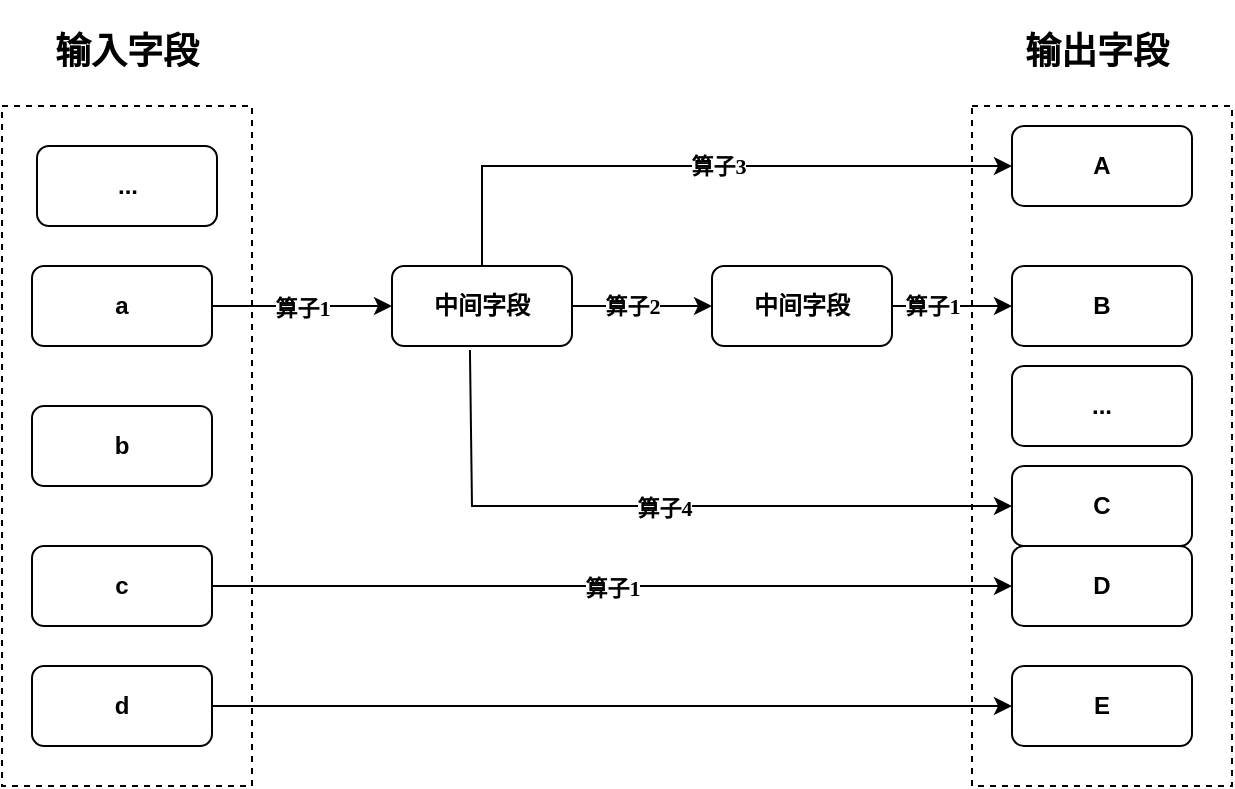 <mxfile version="16.6.4" type="github">
  <diagram id="t5013ClFBceo3AWYJ7qr" name="第 1 页">
    <mxGraphModel dx="845" dy="595" grid="1" gridSize="10" guides="1" tooltips="1" connect="1" arrows="1" fold="1" page="1" pageScale="1" pageWidth="827" pageHeight="1169" math="0" shadow="0">
      <root>
        <mxCell id="0" />
        <mxCell id="1" parent="0" />
        <mxCell id="a7ovbASMTijBWr023Lwf-147" value="" style="rounded=0;whiteSpace=wrap;html=1;fontFamily=Times New Roman;dashed=1;" vertex="1" parent="1">
          <mxGeometry x="540" y="90" width="130" height="340" as="geometry" />
        </mxCell>
        <mxCell id="a7ovbASMTijBWr023Lwf-71" value="" style="rounded=0;whiteSpace=wrap;html=1;fontFamily=Times New Roman;dashed=1;" vertex="1" parent="1">
          <mxGeometry x="55" y="90" width="125" height="340" as="geometry" />
        </mxCell>
        <mxCell id="a7ovbASMTijBWr023Lwf-34" value="&lt;h4&gt;a&lt;/h4&gt;" style="rounded=1;whiteSpace=wrap;html=1;" vertex="1" parent="1">
          <mxGeometry x="70" y="170" width="90" height="40" as="geometry" />
        </mxCell>
        <mxCell id="a7ovbASMTijBWr023Lwf-38" value="&lt;h4&gt;中间字段&lt;/h4&gt;" style="rounded=1;whiteSpace=wrap;html=1;" vertex="1" parent="1">
          <mxGeometry x="250" y="170" width="90" height="40" as="geometry" />
        </mxCell>
        <mxCell id="a7ovbASMTijBWr023Lwf-54" value="&lt;h4&gt;B&lt;/h4&gt;" style="rounded=1;whiteSpace=wrap;html=1;" vertex="1" parent="1">
          <mxGeometry x="560" y="170" width="90" height="40" as="geometry" />
        </mxCell>
        <mxCell id="a7ovbASMTijBWr023Lwf-60" value="&lt;h4&gt;b&lt;/h4&gt;" style="rounded=1;whiteSpace=wrap;html=1;" vertex="1" parent="1">
          <mxGeometry x="70" y="240" width="90" height="40" as="geometry" />
        </mxCell>
        <mxCell id="a7ovbASMTijBWr023Lwf-61" value="&lt;h4&gt;D&lt;/h4&gt;" style="rounded=1;whiteSpace=wrap;html=1;" vertex="1" parent="1">
          <mxGeometry x="560" y="310" width="90" height="40" as="geometry" />
        </mxCell>
        <mxCell id="a7ovbASMTijBWr023Lwf-64" value="&lt;h4&gt;中间字段&lt;/h4&gt;" style="rounded=1;whiteSpace=wrap;html=1;" vertex="1" parent="1">
          <mxGeometry x="410" y="170" width="90" height="40" as="geometry" />
        </mxCell>
        <mxCell id="a7ovbASMTijBWr023Lwf-67" value="&lt;h4&gt;A&lt;/h4&gt;" style="rounded=1;whiteSpace=wrap;html=1;" vertex="1" parent="1">
          <mxGeometry x="560" y="100" width="90" height="40" as="geometry" />
        </mxCell>
        <mxCell id="a7ovbASMTijBWr023Lwf-69" value="&lt;h4&gt;C&lt;/h4&gt;" style="rounded=1;whiteSpace=wrap;html=1;" vertex="1" parent="1">
          <mxGeometry x="560" y="270" width="90" height="40" as="geometry" />
        </mxCell>
        <mxCell id="a7ovbASMTijBWr023Lwf-72" value="&lt;h4&gt;c&lt;/h4&gt;" style="rounded=1;whiteSpace=wrap;html=1;" vertex="1" parent="1">
          <mxGeometry x="70" y="310" width="90" height="40" as="geometry" />
        </mxCell>
        <mxCell id="a7ovbASMTijBWr023Lwf-73" value="&lt;h2&gt;输入字段&lt;/h2&gt;" style="text;html=1;strokeColor=none;fillColor=none;align=center;verticalAlign=middle;whiteSpace=wrap;rounded=0;fontFamily=Times New Roman;" vertex="1" parent="1">
          <mxGeometry x="75" y="50" width="85" height="25" as="geometry" />
        </mxCell>
        <mxCell id="a7ovbASMTijBWr023Lwf-75" value="&lt;h2&gt;输出字段&lt;/h2&gt;" style="text;html=1;strokeColor=none;fillColor=none;align=center;verticalAlign=middle;whiteSpace=wrap;rounded=0;fontFamily=Times New Roman;" vertex="1" parent="1">
          <mxGeometry x="560" y="50" width="85" height="25" as="geometry" />
        </mxCell>
        <mxCell id="a7ovbASMTijBWr023Lwf-79" value="&lt;h4&gt;E&lt;/h4&gt;" style="rounded=1;whiteSpace=wrap;html=1;" vertex="1" parent="1">
          <mxGeometry x="560" y="370" width="90" height="40" as="geometry" />
        </mxCell>
        <mxCell id="a7ovbASMTijBWr023Lwf-139" style="edgeStyle=orthogonalEdgeStyle;rounded=0;orthogonalLoop=1;jettySize=auto;html=1;exitX=1;exitY=0.5;exitDx=0;exitDy=0;fontFamily=Times New Roman;" edge="1" parent="1" source="a7ovbASMTijBWr023Lwf-80" target="a7ovbASMTijBWr023Lwf-79">
          <mxGeometry relative="1" as="geometry" />
        </mxCell>
        <mxCell id="a7ovbASMTijBWr023Lwf-80" value="&lt;h4&gt;d&lt;/h4&gt;" style="rounded=1;whiteSpace=wrap;html=1;" vertex="1" parent="1">
          <mxGeometry x="70" y="370" width="90" height="40" as="geometry" />
        </mxCell>
        <mxCell id="a7ovbASMTijBWr023Lwf-92" value="" style="endArrow=classic;html=1;rounded=0;fontFamily=Times New Roman;" edge="1" parent="1" source="a7ovbASMTijBWr023Lwf-34" target="a7ovbASMTijBWr023Lwf-38">
          <mxGeometry relative="1" as="geometry">
            <mxPoint x="160" y="190" as="sourcePoint" />
            <mxPoint x="260" y="190" as="targetPoint" />
          </mxGeometry>
        </mxCell>
        <mxCell id="a7ovbASMTijBWr023Lwf-93" value="算子1" style="edgeLabel;resizable=0;html=1;align=center;verticalAlign=middle;fontFamily=Times New Roman;fontStyle=1" connectable="0" vertex="1" parent="a7ovbASMTijBWr023Lwf-92">
          <mxGeometry relative="1" as="geometry">
            <mxPoint y="1" as="offset" />
          </mxGeometry>
        </mxCell>
        <mxCell id="a7ovbASMTijBWr023Lwf-94" value="" style="endArrow=classic;html=1;rounded=0;fontFamily=Times New Roman;exitX=0.433;exitY=1.05;exitDx=0;exitDy=0;entryX=0;entryY=0.5;entryDx=0;entryDy=0;exitPerimeter=0;" edge="1" parent="1" source="a7ovbASMTijBWr023Lwf-38" target="a7ovbASMTijBWr023Lwf-69">
          <mxGeometry relative="1" as="geometry">
            <mxPoint x="265" y="279" as="sourcePoint" />
            <mxPoint x="365" y="279" as="targetPoint" />
            <Array as="points">
              <mxPoint x="290" y="290" />
            </Array>
          </mxGeometry>
        </mxCell>
        <mxCell id="a7ovbASMTijBWr023Lwf-95" value="算子4" style="edgeLabel;resizable=0;html=1;align=center;verticalAlign=middle;fontFamily=Times New Roman;fontStyle=1" connectable="0" vertex="1" parent="a7ovbASMTijBWr023Lwf-94">
          <mxGeometry relative="1" as="geometry">
            <mxPoint y="1" as="offset" />
          </mxGeometry>
        </mxCell>
        <mxCell id="a7ovbASMTijBWr023Lwf-130" value="" style="endArrow=classic;html=1;rounded=0;fontFamily=Times New Roman;exitX=1;exitY=0.5;exitDx=0;exitDy=0;" edge="1" parent="1" source="a7ovbASMTijBWr023Lwf-38" target="a7ovbASMTijBWr023Lwf-64">
          <mxGeometry relative="1" as="geometry">
            <mxPoint x="340" y="189.5" as="sourcePoint" />
            <mxPoint x="440" y="189.5" as="targetPoint" />
          </mxGeometry>
        </mxCell>
        <mxCell id="a7ovbASMTijBWr023Lwf-131" value="算子2" style="edgeLabel;resizable=0;html=1;align=center;verticalAlign=middle;fontFamily=Times New Roman;dashed=1;fontStyle=1" connectable="0" vertex="1" parent="a7ovbASMTijBWr023Lwf-130">
          <mxGeometry relative="1" as="geometry">
            <mxPoint x="-5" as="offset" />
          </mxGeometry>
        </mxCell>
        <mxCell id="a7ovbASMTijBWr023Lwf-136" value="" style="endArrow=classic;html=1;rounded=0;fontFamily=Times New Roman;exitX=0.5;exitY=0;exitDx=0;exitDy=0;entryX=0;entryY=0.5;entryDx=0;entryDy=0;" edge="1" parent="1" source="a7ovbASMTijBWr023Lwf-38" target="a7ovbASMTijBWr023Lwf-67">
          <mxGeometry relative="1" as="geometry">
            <mxPoint x="330" y="60" as="sourcePoint" />
            <mxPoint x="430" y="60" as="targetPoint" />
            <Array as="points">
              <mxPoint x="295" y="120" />
            </Array>
          </mxGeometry>
        </mxCell>
        <mxCell id="a7ovbASMTijBWr023Lwf-137" value="算子3" style="edgeLabel;resizable=0;html=1;align=center;verticalAlign=middle;fontFamily=Times New Roman;dashed=1;fontStyle=1" connectable="0" vertex="1" parent="a7ovbASMTijBWr023Lwf-136">
          <mxGeometry relative="1" as="geometry">
            <mxPoint x="10" as="offset" />
          </mxGeometry>
        </mxCell>
        <mxCell id="a7ovbASMTijBWr023Lwf-141" value="" style="endArrow=classic;html=1;rounded=0;fontFamily=Times New Roman;entryX=0;entryY=0.5;entryDx=0;entryDy=0;exitX=1;exitY=0.5;exitDx=0;exitDy=0;" edge="1" parent="1" source="a7ovbASMTijBWr023Lwf-72" target="a7ovbASMTijBWr023Lwf-61">
          <mxGeometry relative="1" as="geometry">
            <mxPoint x="160" y="319.5" as="sourcePoint" />
            <mxPoint x="260" y="319.5" as="targetPoint" />
          </mxGeometry>
        </mxCell>
        <mxCell id="a7ovbASMTijBWr023Lwf-142" value="算子1" style="edgeLabel;resizable=0;html=1;align=center;verticalAlign=middle;fontFamily=Times New Roman;dashed=1;fontStyle=1" connectable="0" vertex="1" parent="a7ovbASMTijBWr023Lwf-141">
          <mxGeometry relative="1" as="geometry">
            <mxPoint y="1" as="offset" />
          </mxGeometry>
        </mxCell>
        <mxCell id="a7ovbASMTijBWr023Lwf-143" value="" style="endArrow=classic;html=1;rounded=0;fontFamily=Times New Roman;" edge="1" parent="1" source="a7ovbASMTijBWr023Lwf-64" target="a7ovbASMTijBWr023Lwf-54">
          <mxGeometry relative="1" as="geometry">
            <mxPoint x="515" y="189.5" as="sourcePoint" />
            <mxPoint x="620" y="190" as="targetPoint" />
          </mxGeometry>
        </mxCell>
        <mxCell id="a7ovbASMTijBWr023Lwf-144" value="算子1" style="edgeLabel;resizable=0;html=1;align=center;verticalAlign=middle;fontFamily=Times New Roman;dashed=1;fontStyle=1" connectable="0" vertex="1" parent="a7ovbASMTijBWr023Lwf-143">
          <mxGeometry relative="1" as="geometry">
            <mxPoint x="-10" as="offset" />
          </mxGeometry>
        </mxCell>
        <mxCell id="a7ovbASMTijBWr023Lwf-145" value="&lt;h4&gt;...&lt;/h4&gt;" style="rounded=1;whiteSpace=wrap;html=1;" vertex="1" parent="1">
          <mxGeometry x="72.5" y="110" width="90" height="40" as="geometry" />
        </mxCell>
        <mxCell id="a7ovbASMTijBWr023Lwf-148" value="&lt;h4&gt;...&lt;/h4&gt;" style="rounded=1;whiteSpace=wrap;html=1;" vertex="1" parent="1">
          <mxGeometry x="560" y="220" width="90" height="40" as="geometry" />
        </mxCell>
      </root>
    </mxGraphModel>
  </diagram>
</mxfile>
